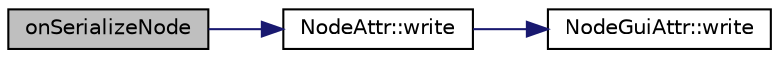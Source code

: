 digraph "onSerializeNode"
{
  edge [fontname="Helvetica",fontsize="10",labelfontname="Helvetica",labelfontsize="10"];
  node [fontname="Helvetica",fontsize="10",shape=record];
  rankdir="LR";
  Node13 [label="onSerializeNode",height=0.2,width=0.4,color="black", fillcolor="grey75", style="filled", fontcolor="black"];
  Node13 -> Node14 [color="midnightblue",fontsize="10",style="solid",fontname="Helvetica"];
  Node14 [label="NodeAttr::write",height=0.2,width=0.4,color="black", fillcolor="white", style="filled",URL="$struct_node_attr.html#a689f2d11e05d5cbf82f8b4ddff2dc658",tooltip="Ecrit la struct dans un flux de sortie. "];
  Node14 -> Node15 [color="midnightblue",fontsize="10",style="solid",fontname="Helvetica"];
  Node15 [label="NodeGuiAttr::write",height=0.2,width=0.4,color="black", fillcolor="white", style="filled",URL="$struct_node_gui_attr.html#aabc33d777e16fd3640cf224edd4e0f9f",tooltip="Ecrit l&#39;objet dans un flux. "];
}
